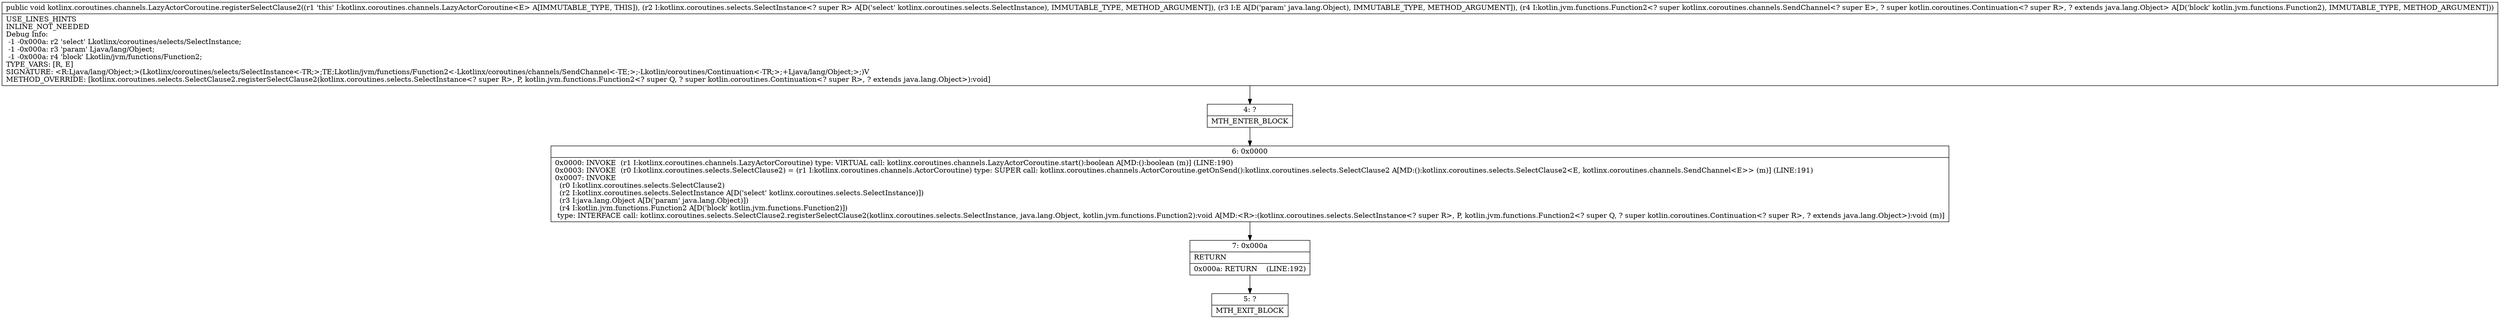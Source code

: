digraph "CFG forkotlinx.coroutines.channels.LazyActorCoroutine.registerSelectClause2(Lkotlinx\/coroutines\/selects\/SelectInstance;Ljava\/lang\/Object;Lkotlin\/jvm\/functions\/Function2;)V" {
Node_4 [shape=record,label="{4\:\ ?|MTH_ENTER_BLOCK\l}"];
Node_6 [shape=record,label="{6\:\ 0x0000|0x0000: INVOKE  (r1 I:kotlinx.coroutines.channels.LazyActorCoroutine) type: VIRTUAL call: kotlinx.coroutines.channels.LazyActorCoroutine.start():boolean A[MD:():boolean (m)] (LINE:190)\l0x0003: INVOKE  (r0 I:kotlinx.coroutines.selects.SelectClause2) = (r1 I:kotlinx.coroutines.channels.ActorCoroutine) type: SUPER call: kotlinx.coroutines.channels.ActorCoroutine.getOnSend():kotlinx.coroutines.selects.SelectClause2 A[MD:():kotlinx.coroutines.selects.SelectClause2\<E, kotlinx.coroutines.channels.SendChannel\<E\>\> (m)] (LINE:191)\l0x0007: INVOKE  \l  (r0 I:kotlinx.coroutines.selects.SelectClause2)\l  (r2 I:kotlinx.coroutines.selects.SelectInstance A[D('select' kotlinx.coroutines.selects.SelectInstance)])\l  (r3 I:java.lang.Object A[D('param' java.lang.Object)])\l  (r4 I:kotlin.jvm.functions.Function2 A[D('block' kotlin.jvm.functions.Function2)])\l type: INTERFACE call: kotlinx.coroutines.selects.SelectClause2.registerSelectClause2(kotlinx.coroutines.selects.SelectInstance, java.lang.Object, kotlin.jvm.functions.Function2):void A[MD:\<R\>:(kotlinx.coroutines.selects.SelectInstance\<? super R\>, P, kotlin.jvm.functions.Function2\<? super Q, ? super kotlin.coroutines.Continuation\<? super R\>, ? extends java.lang.Object\>):void (m)]\l}"];
Node_7 [shape=record,label="{7\:\ 0x000a|RETURN\l|0x000a: RETURN    (LINE:192)\l}"];
Node_5 [shape=record,label="{5\:\ ?|MTH_EXIT_BLOCK\l}"];
MethodNode[shape=record,label="{public void kotlinx.coroutines.channels.LazyActorCoroutine.registerSelectClause2((r1 'this' I:kotlinx.coroutines.channels.LazyActorCoroutine\<E\> A[IMMUTABLE_TYPE, THIS]), (r2 I:kotlinx.coroutines.selects.SelectInstance\<? super R\> A[D('select' kotlinx.coroutines.selects.SelectInstance), IMMUTABLE_TYPE, METHOD_ARGUMENT]), (r3 I:E A[D('param' java.lang.Object), IMMUTABLE_TYPE, METHOD_ARGUMENT]), (r4 I:kotlin.jvm.functions.Function2\<? super kotlinx.coroutines.channels.SendChannel\<? super E\>, ? super kotlin.coroutines.Continuation\<? super R\>, ? extends java.lang.Object\> A[D('block' kotlin.jvm.functions.Function2), IMMUTABLE_TYPE, METHOD_ARGUMENT]))  | USE_LINES_HINTS\lINLINE_NOT_NEEDED\lDebug Info:\l  \-1 \-0x000a: r2 'select' Lkotlinx\/coroutines\/selects\/SelectInstance;\l  \-1 \-0x000a: r3 'param' Ljava\/lang\/Object;\l  \-1 \-0x000a: r4 'block' Lkotlin\/jvm\/functions\/Function2;\lTYPE_VARS: [R, E]\lSIGNATURE: \<R:Ljava\/lang\/Object;\>(Lkotlinx\/coroutines\/selects\/SelectInstance\<\-TR;\>;TE;Lkotlin\/jvm\/functions\/Function2\<\-Lkotlinx\/coroutines\/channels\/SendChannel\<\-TE;\>;\-Lkotlin\/coroutines\/Continuation\<\-TR;\>;+Ljava\/lang\/Object;\>;)V\lMETHOD_OVERRIDE: [kotlinx.coroutines.selects.SelectClause2.registerSelectClause2(kotlinx.coroutines.selects.SelectInstance\<? super R\>, P, kotlin.jvm.functions.Function2\<? super Q, ? super kotlin.coroutines.Continuation\<? super R\>, ? extends java.lang.Object\>):void]\l}"];
MethodNode -> Node_4;Node_4 -> Node_6;
Node_6 -> Node_7;
Node_7 -> Node_5;
}

